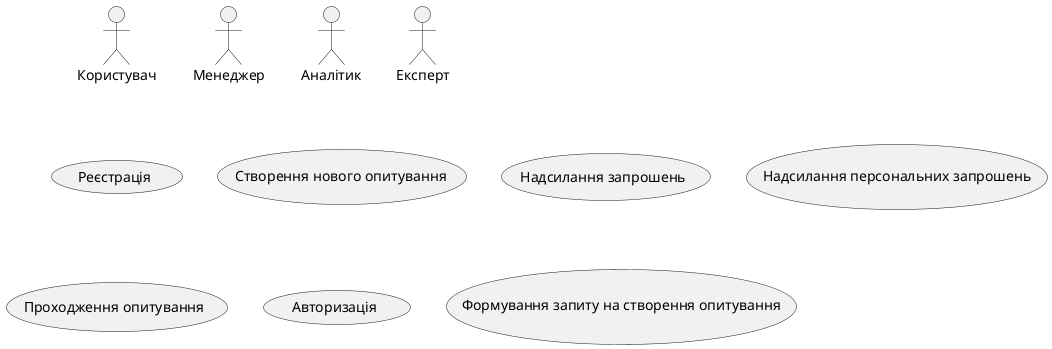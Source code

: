 @startuml

    actor "Користувач" as User

    actor "Менеджер" as Manager
    actor "Аналітик" as Analyst
    actor "Експерт" as Expert


    usecase "Реєстрація" as SE_11
    usecase "Створення нового опитування" as SE_12
    usecase "Надсилання запрошень" as SE_13
    usecase "Надсилання персональних запрошень" as SE_14
    usecase "Проходження опитування" as SE_15
    usecase "Авторизація" as SE_16
    usecase "Формування запиту на створення опитування" as SE_17

@enduml